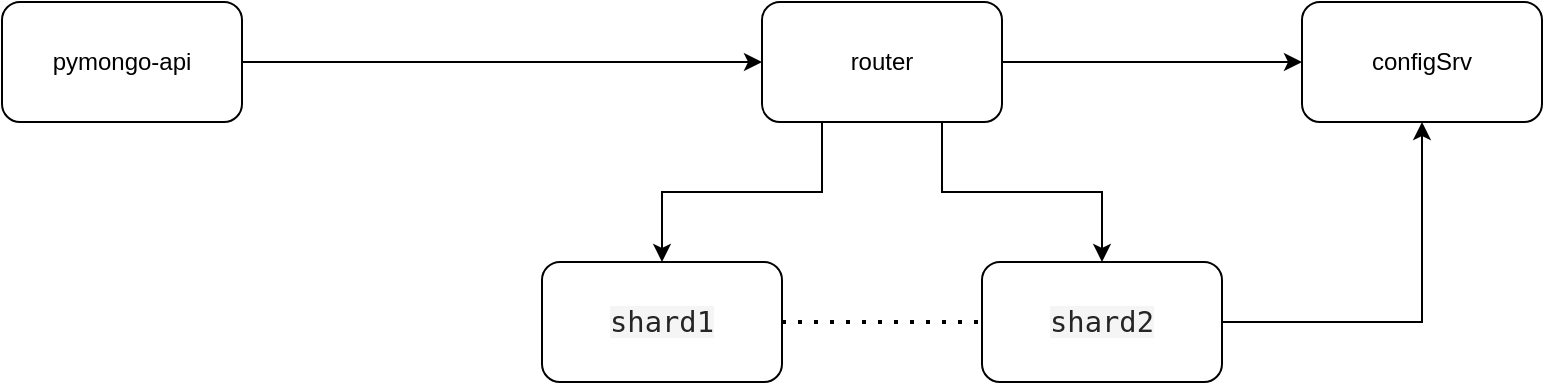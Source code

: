<mxfile version="25.0.3">
  <diagram name="Page-1" id="-H_mtQnk-PTXWXPvYvuk">
    <mxGraphModel dx="1150" dy="1131" grid="1" gridSize="10" guides="1" tooltips="1" connect="1" arrows="1" fold="1" page="1" pageScale="1" pageWidth="1169" pageHeight="827" math="0" shadow="0">
      <root>
        <mxCell id="0" />
        <mxCell id="1" parent="0" />
        <mxCell id="aL5jxNvkM52r-n1op3jd-12" value="" style="edgeStyle=orthogonalEdgeStyle;rounded=0;orthogonalLoop=1;jettySize=auto;html=1;entryX=0;entryY=0.5;entryDx=0;entryDy=0;" parent="1" source="zA23MoTUsTF4_91t8viU-3" target="aL5jxNvkM52r-n1op3jd-13" edge="1">
          <mxGeometry relative="1" as="geometry" />
        </mxCell>
        <mxCell id="zA23MoTUsTF4_91t8viU-3" value="pymongo-api" style="rounded=1;whiteSpace=wrap;html=1;" parent="1" vertex="1">
          <mxGeometry x="220" y="30" width="120" height="60" as="geometry" />
        </mxCell>
        <mxCell id="zA23MoTUsTF4_91t8viU-4" style="edgeStyle=orthogonalEdgeStyle;rounded=0;orthogonalLoop=1;jettySize=auto;html=1;entryX=0.5;entryY=0;entryDx=0;entryDy=0;exitX=0.75;exitY=1;exitDx=0;exitDy=0;" parent="1" source="aL5jxNvkM52r-n1op3jd-13" target="aL5jxNvkM52r-n1op3jd-15" edge="1">
          <mxGeometry relative="1" as="geometry">
            <mxPoint x="360" y="240" as="sourcePoint" />
          </mxGeometry>
        </mxCell>
        <mxCell id="aL5jxNvkM52r-n1op3jd-14" value="" style="edgeStyle=orthogonalEdgeStyle;rounded=0;orthogonalLoop=1;jettySize=auto;html=1;exitX=0.25;exitY=1;exitDx=0;exitDy=0;entryX=0.5;entryY=0;entryDx=0;entryDy=0;" parent="1" source="aL5jxNvkM52r-n1op3jd-13" target="aL5jxNvkM52r-n1op3jd-11" edge="1">
          <mxGeometry relative="1" as="geometry" />
        </mxCell>
        <mxCell id="aL5jxNvkM52r-n1op3jd-11" value="&lt;span style=&quot;color: rgba(0, 0, 0, 0.85); font-family: Menlo, &amp;quot;Ubuntu Mono&amp;quot;, consolas, source-code-pro, monospace; font-size: 14.4px; white-space-collapse: break-spaces; background-color: rgb(245, 245, 245);&quot;&gt;shard1&lt;/span&gt;" style="rounded=1;whiteSpace=wrap;html=1;" parent="1" vertex="1">
          <mxGeometry x="490" y="160" width="120" height="60" as="geometry" />
        </mxCell>
        <mxCell id="6VP7eer6jBdW3_0y5kOm-2" value="" style="edgeStyle=orthogonalEdgeStyle;rounded=0;orthogonalLoop=1;jettySize=auto;html=1;" parent="1" source="aL5jxNvkM52r-n1op3jd-13" target="6VP7eer6jBdW3_0y5kOm-1" edge="1">
          <mxGeometry relative="1" as="geometry" />
        </mxCell>
        <mxCell id="aL5jxNvkM52r-n1op3jd-13" value="router" style="rounded=1;whiteSpace=wrap;html=1;" parent="1" vertex="1">
          <mxGeometry x="600" y="30" width="120" height="60" as="geometry" />
        </mxCell>
        <mxCell id="aL5jxNvkM52r-n1op3jd-15" value="&lt;span style=&quot;color: rgba(0, 0, 0, 0.85); font-family: Menlo, &amp;quot;Ubuntu Mono&amp;quot;, consolas, source-code-pro, monospace; font-size: 14.4px; white-space-collapse: break-spaces; background-color: rgb(245, 245, 245);&quot;&gt;shard2&lt;/span&gt;" style="rounded=1;whiteSpace=wrap;html=1;" parent="1" vertex="1">
          <mxGeometry x="710" y="160" width="120" height="60" as="geometry" />
        </mxCell>
        <mxCell id="6VP7eer6jBdW3_0y5kOm-1" value="configSrv" style="rounded=1;whiteSpace=wrap;html=1;" parent="1" vertex="1">
          <mxGeometry x="870" y="30" width="120" height="60" as="geometry" />
        </mxCell>
        <mxCell id="6VP7eer6jBdW3_0y5kOm-3" value="" style="endArrow=none;dashed=1;html=1;dashPattern=1 3;strokeWidth=2;rounded=0;exitX=1;exitY=0.5;exitDx=0;exitDy=0;entryX=0;entryY=0.5;entryDx=0;entryDy=0;" parent="1" source="aL5jxNvkM52r-n1op3jd-11" target="aL5jxNvkM52r-n1op3jd-15" edge="1">
          <mxGeometry width="50" height="50" relative="1" as="geometry">
            <mxPoint x="560" y="600" as="sourcePoint" />
            <mxPoint x="610" y="550" as="targetPoint" />
          </mxGeometry>
        </mxCell>
        <mxCell id="6VP7eer6jBdW3_0y5kOm-4" value="" style="endArrow=classic;html=1;rounded=0;entryX=0.5;entryY=1;entryDx=0;entryDy=0;exitX=1;exitY=0.5;exitDx=0;exitDy=0;" parent="1" source="aL5jxNvkM52r-n1op3jd-15" target="6VP7eer6jBdW3_0y5kOm-1" edge="1">
          <mxGeometry width="50" height="50" relative="1" as="geometry">
            <mxPoint x="560" y="600" as="sourcePoint" />
            <mxPoint x="610" y="550" as="targetPoint" />
            <Array as="points">
              <mxPoint x="930" y="190" />
            </Array>
          </mxGeometry>
        </mxCell>
      </root>
    </mxGraphModel>
  </diagram>
</mxfile>

